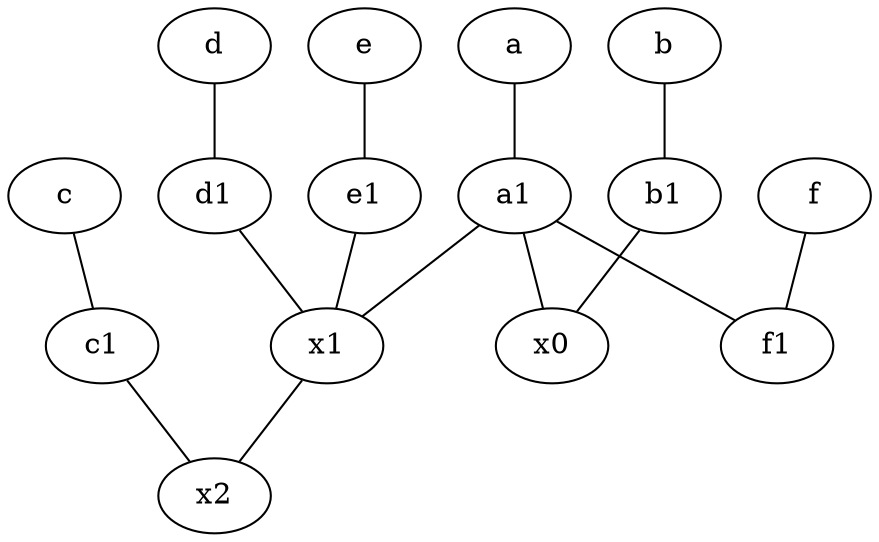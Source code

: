 graph {
	node [labelfontsize=50]
	a1 [labelfontsize=50 pos="8,3!"]
	x2 [labelfontsize=50]
	c1 [labelfontsize=50 pos="4.5,3!"]
	b1 [labelfontsize=50 pos="9,4!"]
	e [labelfontsize=50 pos="7,9!"]
	d1 [labelfontsize=50 pos="3,5!"]
	x1 [labelfontsize=50]
	x0 [labelfontsize=50]
	f1 [labelfontsize=50 pos="3,8!"]
	e1 [labelfontsize=50 pos="7,7!"]
	b1 -- x0
	d -- d1
	c -- c1
	a1 -- x0
	e1 -- x1
	c1 -- x2
	a1 -- x1
	x1 -- x2
	a -- a1
	e -- e1
	f -- f1
	d1 -- x1
	a1 -- f1
	b -- b1
}
